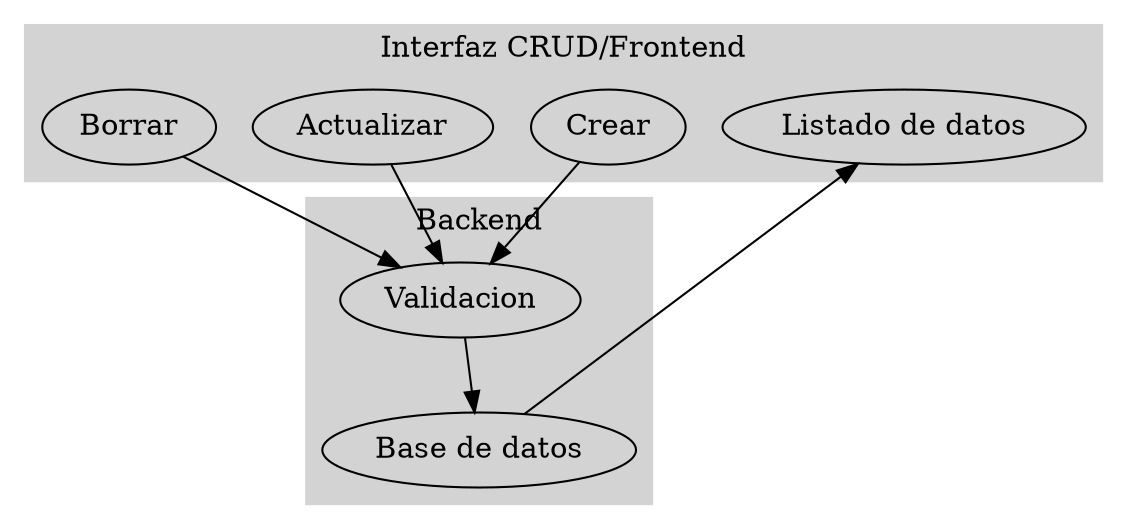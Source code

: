 digraph G {
    crear [label="Crear"];
    act [label="Actualizar"];
    borrar [label="Borrar"];
    valid [label="Validacion"];
    db [label="Base de datos"];
    
    subgraph cluster_0 {
        label="Backend";
        style=filled;
        color=lightgrey;
        
        valid -> db;
    }
    
    subgraph cluster_1 {
        label="Interfaz CRUD/Frontend";
        style=filled;
        color=lightgrey;
        
        crear -> valid;
        borrar -> valid;
        act -> valid;
        db -> list;
    }
    
    list [label="Listado de datos"];
}